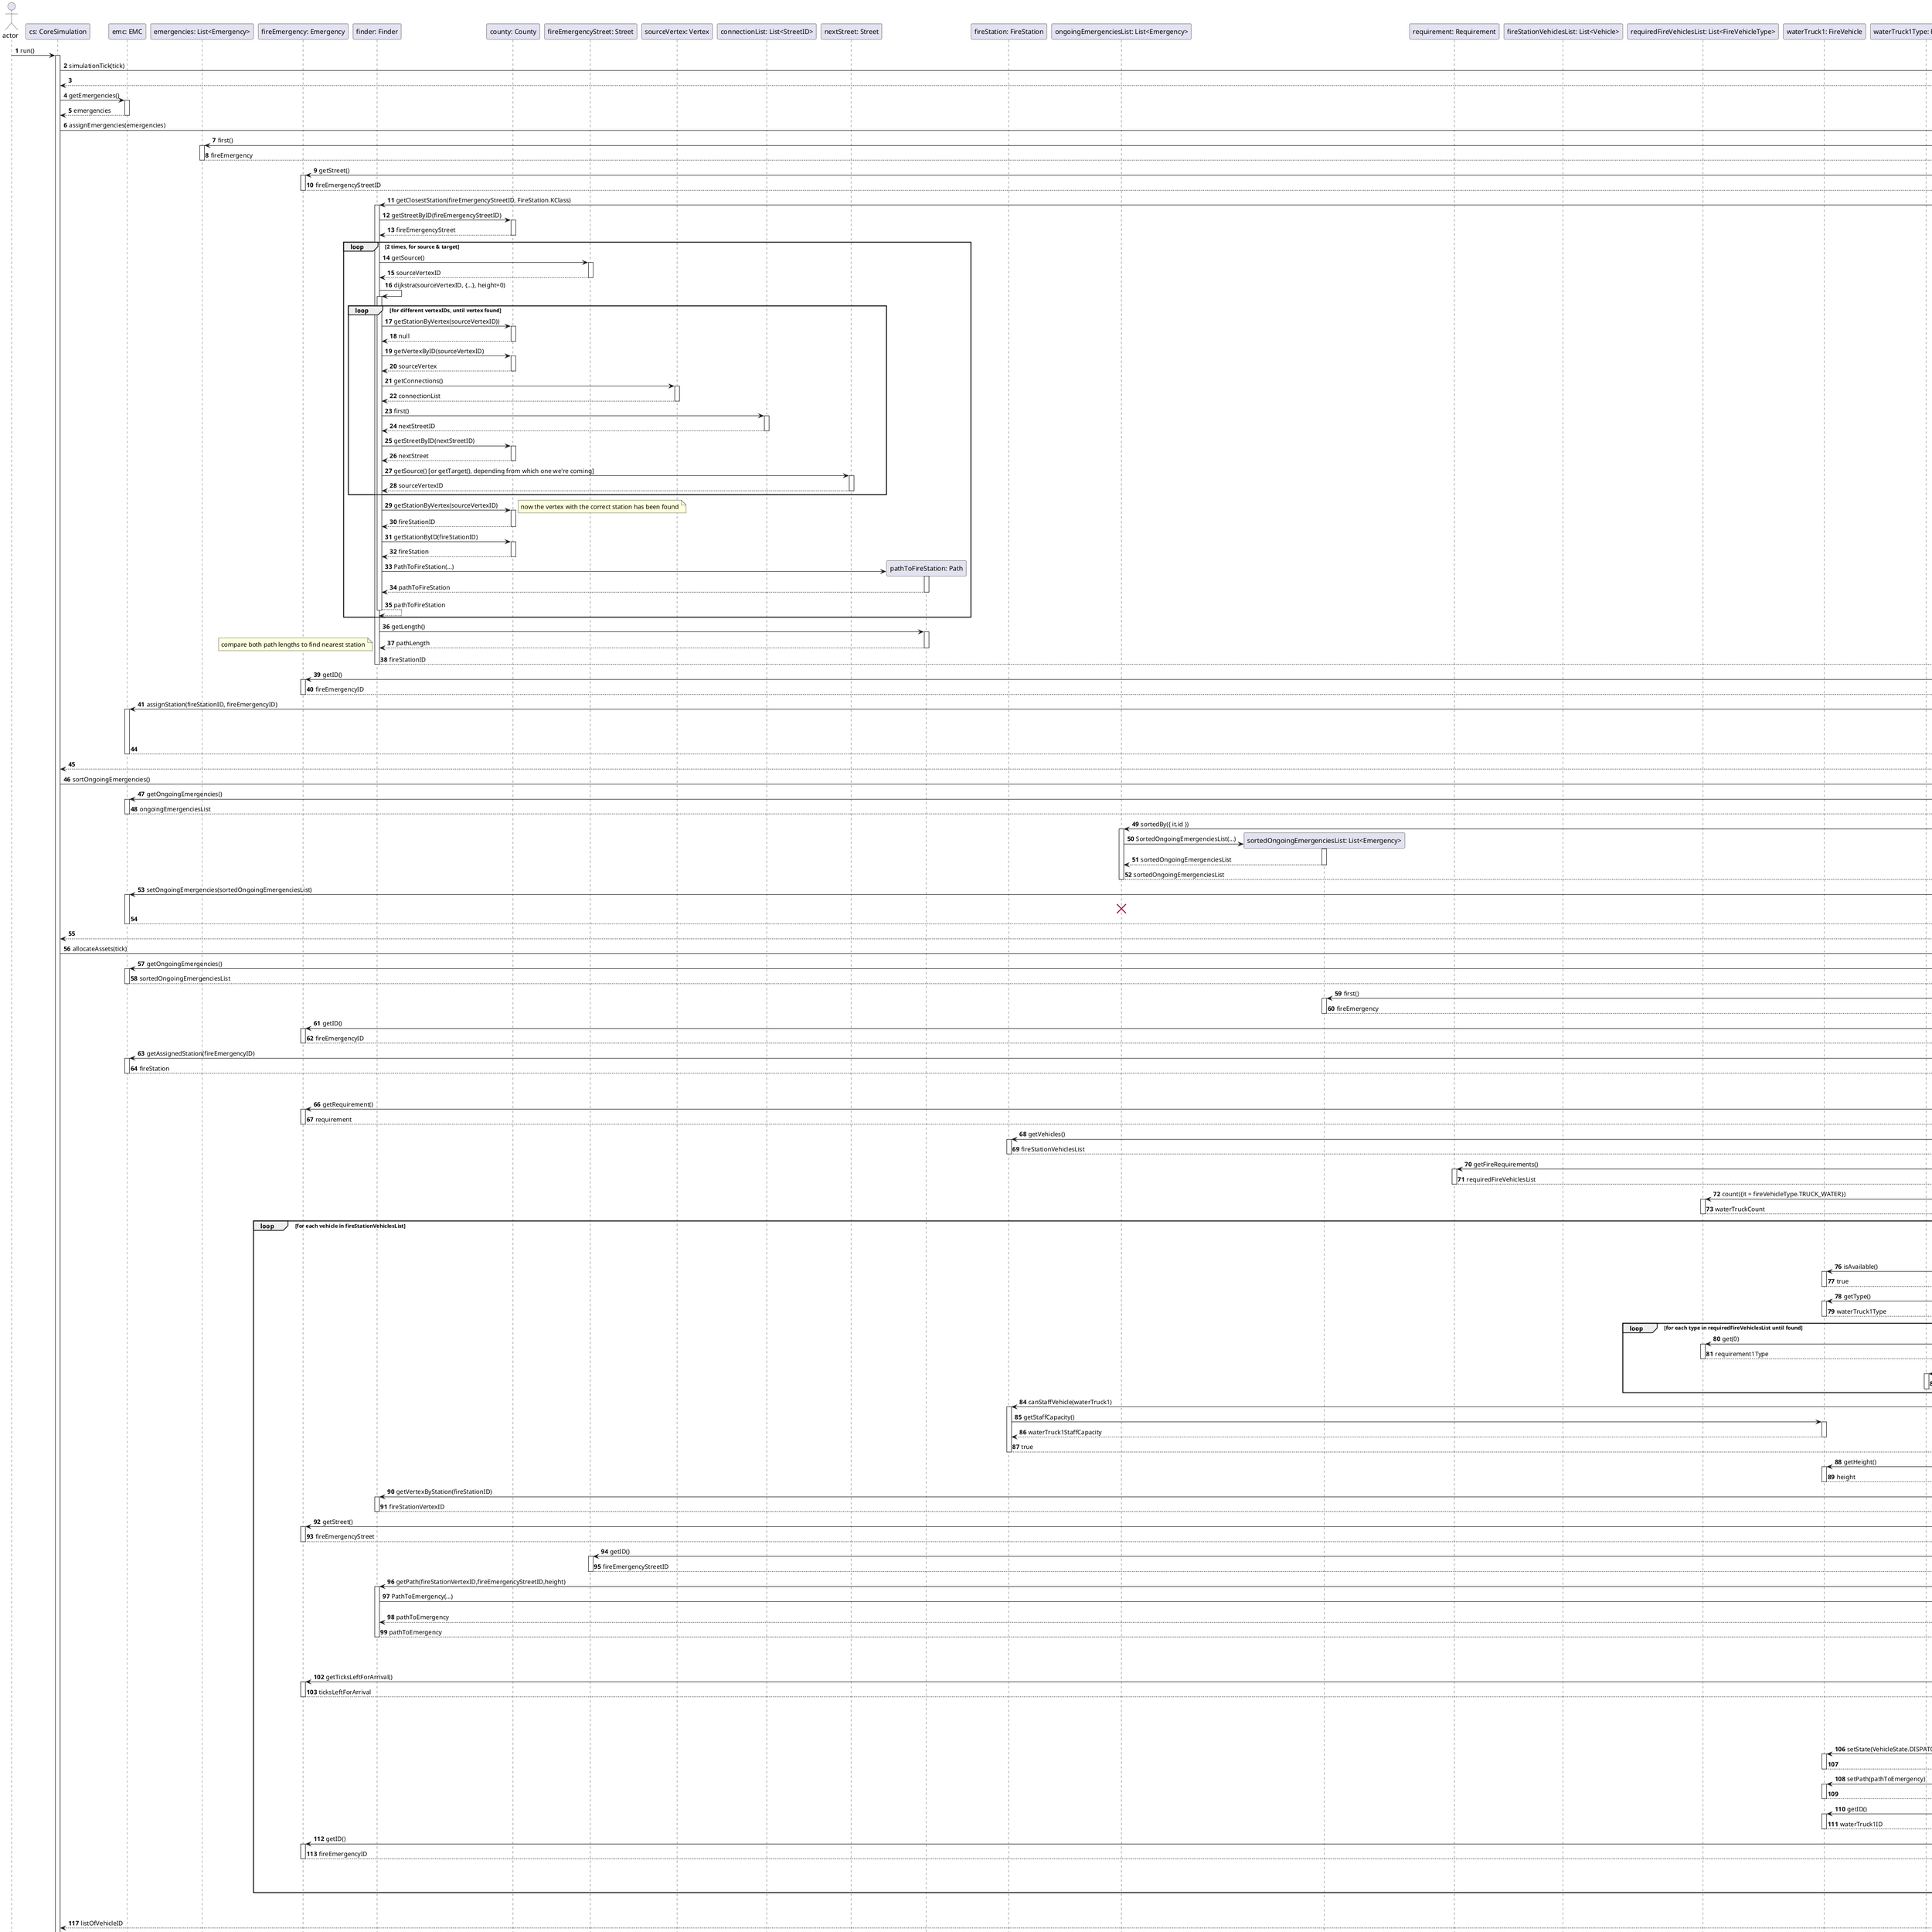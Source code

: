@startuml
'https://plantuml.com/sequence-diagram


/' settings '/
autonumber
autoactivate on


/' participants
   ========================================================================= '/
actor       "actor"                                           as Actor
participant "cs: CoreSimulation"                              as CoreSimulation
participant "emc: EMC"                                        as EMC
participant "emergencies: List<Emergency>"                    as EmergencyList
participant "fireEmergency: Emergency"                        as FireEmergency
participant "finder: Finder"                                  as Finder
participant "county: County"                                  as Map
participant "fireEmergencyStreet: Street"                     as FireEmergencyStreet
participant "sourceVertex: Vertex"                            as SourceVertex
participant "connectionList: List<StreetID>"                  as ConnectionList
participant "nextStreet: Street"                              as NextStreet
participant "pathToFireStation: Path"                         as PathToFireStation
participant "fireStation: FireStation"                        as FireStation
participant "ongoingEmergenciesList: List<Emergency>"         as OngoingEmergenciesList
participant "sortedOngoingEmergenciesList: List<Emergency>"   as SortedOngoingEmergenciesList
participant "requirement: Requirement"                        as Requirement
participant "fireStationVehiclesList: List<Vehicle>"          as FireStationVehicle
participant "requiredFireVehiclesList: List<FireVehicleType>" as RequiredFireVehiclesList
participant "waterTruck1: FireVehicle"                        as WaterTruck1
participant "waterTruck1Type: FireVehicleType"                as WaterTruck1Type
participant "pathToEmergency: Path"                           as PathToEmergency
participant "fireStationVehiclesList: List<Vehicle>"          as FireStationVehiclesList
participant "logger: Logger"                                  as Logger
participant "o: Observer"                                     as Observer
participant "listOfOngoingEvents: List<Event>"                as ListOfOngoingEvents
participant "roadClosureEvent: RoadClosureEvent"              as RoadClosureEvent

' phases
participant "emPhase: EmergencyPhase"     as EmergencyPhase
participant "planPhase: PlanningPhase"    as PlanningPhase
participant "allocPhase: AllocationPhase" as AllocationPhase
participant "reqPhase: RequestPhase"      as RequestPhase
participant "upPhase: UpdatePhase"        as UpdatePhase

' ordering
' ...


Actor          ->  CoreSimulation: run()
CoreSimulation ->  Logger : simulationTick(tick)
Logger         --> CoreSimulation


/' emergencyPhase
   ========================================================================= '/
CoreSimulation ->  EMC: getEmergencies()
EMC            --> CoreSimulation: emergencies
CoreSimulation ->  EmergencyPhase: assignEmergencies(emergencies)

' get first element of list
EmergencyPhase ->  EmergencyList: first()
EmergencyList  --> EmergencyPhase: fireEmergency

' find out baseStation
EmergencyPhase ->  FireEmergency: getStreet()
FireEmergency  --> EmergencyPhase: fireEmergencyStreetID
EmergencyPhase ->  Finder: getClosestStation(fireEmergencyStreetID, FireStation.KClass)

Finder         ->  Map: getStreetByID(fireEmergencyStreetID)
Map            --> Finder: fireEmergencyStreet

loop 2 times, for source & target
    Finder       ->  FireEmergencyStreet: getSource()
    FireEmergencyStreet --> Finder: sourceVertexID
    Finder       -> Finder: dijkstra(sourceVertexID, {...}, height=0)

    ' Dijkstra's algorithm
    loop for different vertexIDs, until vertex found
        ' no station for this vertex
        Finder         ->  Map: getStationByVertex(sourceVertexID))
        Map            --> Finder: null

        Finder         ->  Map: getVertexByID(sourceVertexID)
        Map            --> Finder: sourceVertex
        Finder         ->  SourceVertex: getConnections()
        SourceVertex   --> Finder: connectionList
        Finder         ->  ConnectionList: first()
        ConnectionList --> Finder: nextStreetID
        Finder         ->  Map: getStreetByID(nextStreetID)
        Map            --> Finder: nextStreet
        Finder         ->  NextStreet: getSource() [or getTarget(), depending from which one we're coming]
        NextStreet     --> Finder: sourceVertexID
    end
    Finder ->  Map: getStationByVertex(sourceVertexID)
        note right
            now the vertex with the correct station has been found
        end note
    Map               --> Finder: fireStationID
    Finder            ->  Map: getStationByID(fireStationID)
    Map               --> Finder: fireStation
    create PathToFireStation
    Finder            ->  PathToFireStation: PathToFireStation(...)
    PathToFireStation --> Finder: pathToFireStation
    Finder            --> Finder: pathToFireStation
end

' compare path lengths
Finder             ->  PathToFireStation: getLength()
PathToFireStation --> Finder: pathLength
note left
    compare both path lengths to find nearest station
end note

Finder            --> EmergencyPhase: fireStationID

' assign emergency to station
EmergencyPhase ->  FireEmergency: getID()
FireEmergency  --> EmergencyPhase: fireEmergencyID
EmergencyPhase ->  EMC: assignStation(fireStationID, fireEmergencyID)
EmergencyPhase ->  Logger : emergencyAssignment(fireEmergencyID, fireStationID)
Logger         --> EmergencyPhase
EMC            --> EmergencyPhase

EmergencyPhase --> CoreSimulation


/' planning phase
   ========================================================================= '/
CoreSimulation ->  PlanningPhase: sortOngoingEmergencies()

PlanningPhase                ->  EMC: getOngoingEmergencies()
EMC                          --> PlanningPhase: ongoingEmergenciesList
PlanningPhase                ->  OngoingEmergenciesList: sortedBy({ it.id })

create SortedOngoingEmergenciesList
OngoingEmergenciesList       ->  SortedOngoingEmergenciesList: SortedOngoingEmergenciesList(...)
SortedOngoingEmergenciesList --> OngoingEmergenciesList: sortedOngoingEmergenciesList

OngoingEmergenciesList       --> PlanningPhase: sortedOngoingEmergenciesList
PlanningPhase                ->  EMC: setOngoingEmergencies(sortedOngoingEmergenciesList)
destroy OngoingEmergenciesList
EMC                          --> PlanningPhase

PlanningPhase                --> CoreSimulation


/' allocation phase
   ========================================================================= '/
CoreSimulation  -> AllocationPhase: allocateAssets(tick)

AllocationPhase              ->  EMC: getOngoingEmergencies()
EMC                          --> AllocationPhase: sortedOngoingEmergenciesList
AllocationPhase              ->  SortedOngoingEmergenciesList: first()
SortedOngoingEmergenciesList --> AllocationPhase: fireEmergency


AllocationPhase              ->  FireEmergency: getID()
FireEmergency                --> AllocationPhase: fireEmergencyID

AllocationPhase              ->  EMC: getAssignedStation(fireEmergencyID)
EMC                          --> AllocationPhase: fireStation


AllocationPhase -> AllocationPhase : allocateFireStationVehicles(fireStation,fireEmergency)

AllocationPhase              ->  FireEmergency: getRequirement()
FireEmergency                --> AllocationPhase: requirement


AllocationPhase              ->  FireStation: getVehicles()
FireStation                  --> AllocationPhase: fireStationVehiclesList

AllocationPhase              ->  Requirement: getFireRequirements()
Requirement                  --> AllocationPhase: requiredFireVehiclesList
AllocationPhase              -> RequiredFireVehiclesList : count({it = fireVehicleType.TRUCK_WATER})
RequiredFireVehiclesList     --> AllocationPhase : waterTruckCount

loop for each vehicle in fireStationVehiclesList
    AllocationPhase              ->  FireStationVehiclesList: get(0)
    FireStationVehiclesList      --> AllocationPhase: waterTruck1
    AllocationPhase              ->  WaterTruck1: isAvailable()
    WaterTruck1                  --> AllocationPhase : true
    AllocationPhase              ->  WaterTruck1: getType()
    WaterTruck1                  --> AllocationPhase: waterTruck1Type

    loop for each type in requiredFireVehiclesList until found
        AllocationPhase          ->  RequiredFireVehiclesList: get(0)
        RequiredFireVehiclesList --> AllocationPhase: requirement1Type
        AllocationPhase          ->  WaterTruck1Type: equals(requirement1Type)
        WaterTruck1Type          --> AllocationPhase : true
    end
    AllocationPhase              ->  FireStation: canStaffVehicle(waterTruck1)
    FireStation                  ->  WaterTruck1: getStaffCapacity()
    WaterTruck1                  --> FireStation: waterTruck1StaffCapacity
    FireStation                  --> AllocationPhase : true

    AllocationPhase              -> WaterTruck1 : getHeight()
    WaterTruck1                  --> AllocationPhase : height
    AllocationPhase              -> Finder : getVertexByStation(fireStationID)
    Finder                       --> AllocationPhase : fireStationVertexID

    AllocationPhase              -> FireEmergency : getStreet()
    FireEmergency                --> AllocationPhase : fireEmergencyStreet

    AllocationPhase              -> FireEmergencyStreet : getID()
    FireEmergencyStreet          --> AllocationPhase : fireEmergencyStreetID


    AllocationPhase              -> Finder : getPath(fireStationVertexID,fireEmergencyStreetID,height)

    create PathToEmergency
    Finder                       ->  PathToEmergency: PathToEmergency(...)
    PathToEmergency              --> Finder: pathToEmergency

    Finder                       --> AllocationPhase : pathToEmergency

    AllocationPhase              -> PathToEmergency : getLength()
    PathToEmergency              --> AllocationPhase : pathToEmergencyLength

    AllocationPhase              -> FireEmergency : getTicksLeftForArrival()
    FireEmergency                --> AllocationPhase : ticksLeftForArrival

    AllocationPhase              -> AllocationPhase : weightToTick(pathToEmergencyLength)
    AllocationPhase              --> AllocationPhase : pathToEmergencyLengthInTicks

    AllocationPhase              -> WaterTruck1 : setState(VehicleState.DISPATCHED)
    WaterTruck1                  --> AllocationPhase
    AllocationPhase              -> WaterTruck1 : setPath(pathToEmergency)
    WaterTruck1                  --> AllocationPhase

    AllocationPhase              -> WaterTruck1 : getID()
    WaterTruck1                  --> AllocationPhase : waterTruck1ID

    AllocationPhase              -> FireEmergency : getID()
    FireEmergency                --> AllocationPhase : fireEmergencyID

    AllocationPhase              -> Logger : assetAllocation(waterTruckID, fireEmergencyID, pathToEmergencyLengthInTicks)
    Logger                       --> AllocationPhase :listOfVehicleID
end

    AllocationPhase              --> AllocationPhase : emptyListOfFireRequests
    AllocationPhase              --> CoreSimulation: listOfVehicleID


/' request phase
   ========================================================================= '/
CoreSimulation ->  RequestPhase : processRequest()
RequestPhase   ->  EMC : getOpenRequests()
EMC            --> RequestPhase : emptyListOfRequests
RequestPhase   --> CoreSimulation : listOfVehicleID


/' update phase
   ========================================================================= '/
CoreSimulation    ->  UpdatePhase : update(tick, listOfVehicleID)

loop for each vehicleID in listOfVehicleID
    UpdatePhase ->  UpdatePhase : addObserver(vehicleID)
    UpdatePhase --> UpdatePhase
    ' UpdatePhase ->  EMC : getVehicleFromID(vehicleID)
    ' EMC         --> UpdatePhase : waterTruck1
    ' UpdatePhase ->  WaterTruck1 : setState(VehicleState.DISPATCHED)
    ' WaterTruck1 --> UpdatePhase
end

UpdatePhase       -> UpdatePhase : updateVehicles(tick)

loop for each o in observers
    UpdatePhase ->  EMC: getVehicleFromID(o)
    EMC         --> UpdatePhase: waterTruck1
    UpdatePhase ->  WaterTruck1: getState()
    WaterTruck1 --> UpdatePhase: VehicleState.DISPATCHED
    UpdatePhase ->  UpdatePhase: tickToWeight(tick)
    UpdatePhase --> UpdatePhase: weight

    UpdatePhase ->  WaterTruck1: advance(weight)
    WaterTruck1 --> UpdatePhase
end

UpdatePhase       --> UpdatePhase

UpdatePhase       ->  UpdatePhase : updateEmergencies(tick)
UpdatePhase       ->  EMC : getOngoingEmergencies()
EMC               --> UpdatePhase : ongoingEmergenciesList

loop for each e in ongoingEmergenciesList (concrete example)
    ' check if requirement fulfilled
    UpdatePhase   ->  FireEmergency : getRequirement()
    FireEmergency --> UpdatePhase : requirement

    UpdatePhase   ->  Requirement : isFulfilled()
    Requirement   --> UpdatePhase : true

    UpdatePhase   ->  FireEmergency : getID()
    FireEmergency --> UpdatePhase  : fireEmergencyID
    UpdatePhase   ->  EMC : getVehiclesForEmergency(fireEmergencyID)
    EMC           --> UpdatePhase : assignedVehiclesList

    loop for each vehicleID in assignedVehiclesList
        UpdatePhase ->  EMC : getVehicleFromID(vehicleID)
        EMC         --> UpdatePhase : waterTruck1

        UpdatePhase ->  WaterTruck1 : getState()
        WaterTruck1 --> UpdatePhase : VehicleState.DISPATCHED
        note right
            check if all vehicle are WAITING
        end note
    end

    UpdatePhase   ->  FireEmergency : getTicksLeft()
    FireEmergency --> UpdatePhase : ticksLeft
end

UpdatePhase       --> UpdatePhase

'updating events

UpdatePhase       -> EMC : getOngoingEvents()
EMC               --> UpdatePhase : listOfOngoingEvents

loop for each e in listOfOngoingEvents
    UpdatePhase      ->  RoadClosureEvent : update()
    RoadClosureEvent ->  RoadClosureEvent : undo()
    RoadClosureEvent --> RoadClosureEvent
    RoadClosureEvent --> UpdatePhase
    UpdatePhase      ->  RoadClosureEvent : getState()
    RoadClosureEvent --> UpdatePhase : EventState.ENDED
    UpdatePhase      ->  EMC : removeOngoingEvent(e)
    EMC              --> UpdatePhase
end

UpdatePhase       ->  RoadClosureEvent : getID()
RoadClosureEvent  --> UpdatePhase : roadClosureEventID
UpdatePhase       ->  Logger : eventEnded(roadClosureEventID)
Logger            --> UpdatePhase

UpdatePhase       ->  EMC : getNewEvents(tick)
EMC               --> UpdatePhase : emptyEventsList

UpdatePhase       --> CoreSimulation
@enduml
